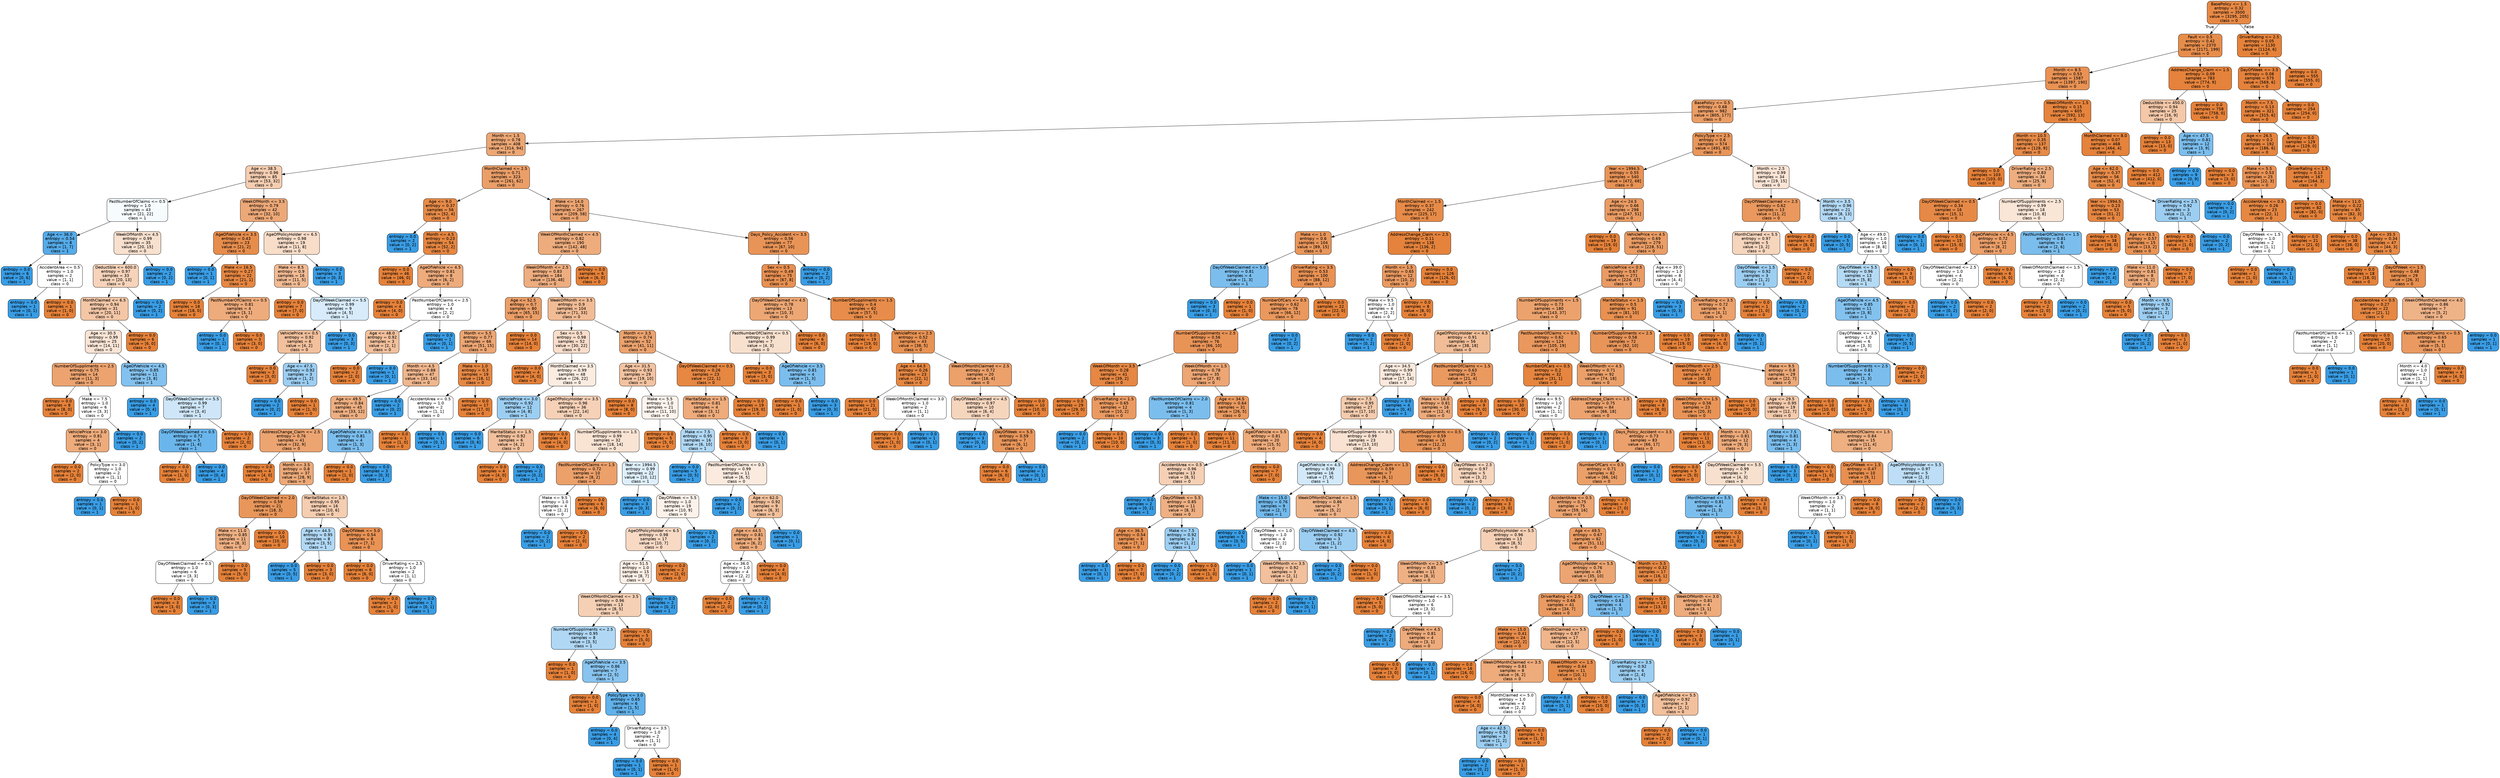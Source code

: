digraph Tree {
node [shape=box, style="filled, rounded", color="black", fontname=helvetica] ;
edge [fontname=helvetica] ;
0 [label="BasePolicy <= 1.5\nentropy = 0.32\nsamples = 3500\nvalue = [3295, 205]\nclass = 0", fillcolor="#e78945"] ;
1 [label="Fault <= 0.5\nentropy = 0.42\nsamples = 2370\nvalue = [2171, 199]\nclass = 0", fillcolor="#e78d4b"] ;
0 -> 1 [labeldistance=2.5, labelangle=45, headlabel="True"] ;
2 [label="Month <= 8.5\nentropy = 0.53\nsamples = 1587\nvalue = [1397, 190]\nclass = 0", fillcolor="#e99254"] ;
1 -> 2 ;
3 [label="BasePolicy <= 0.5\nentropy = 0.68\nsamples = 982\nvalue = [805, 177]\nclass = 0", fillcolor="#eb9d65"] ;
2 -> 3 ;
4 [label="Month <= 1.5\nentropy = 0.78\nsamples = 408\nvalue = [314, 94]\nclass = 0", fillcolor="#eda774"] ;
3 -> 4 ;
5 [label="Age <= 38.5\nentropy = 0.96\nsamples = 85\nvalue = [53, 32]\nclass = 0", fillcolor="#f5cdb1"] ;
4 -> 5 ;
6 [label="PastNumberOfClaims <= 0.5\nentropy = 1.0\nsamples = 43\nvalue = [21, 22]\nclass = 1", fillcolor="#f6fbfe"] ;
5 -> 6 ;
7 [label="Age <= 36.0\nentropy = 0.54\nsamples = 8\nvalue = [1, 7]\nclass = 1", fillcolor="#55abe9"] ;
6 -> 7 ;
8 [label="entropy = 0.0\nsamples = 6\nvalue = [0, 6]\nclass = 1", fillcolor="#399de5"] ;
7 -> 8 ;
9 [label="AccidentArea <= 0.5\nentropy = 1.0\nsamples = 2\nvalue = [1, 1]\nclass = 0", fillcolor="#ffffff"] ;
7 -> 9 ;
10 [label="entropy = 0.0\nsamples = 1\nvalue = [0, 1]\nclass = 1", fillcolor="#399de5"] ;
9 -> 10 ;
11 [label="entropy = 0.0\nsamples = 1\nvalue = [1, 0]\nclass = 0", fillcolor="#e58139"] ;
9 -> 11 ;
12 [label="WeekOfMonth <= 4.5\nentropy = 0.99\nsamples = 35\nvalue = [20, 15]\nclass = 0", fillcolor="#f8e0ce"] ;
6 -> 12 ;
13 [label="Deductible <= 600.0\nentropy = 0.97\nsamples = 33\nvalue = [20, 13]\nclass = 0", fillcolor="#f6d3ba"] ;
12 -> 13 ;
14 [label="MonthClaimed <= 6.5\nentropy = 0.94\nsamples = 31\nvalue = [20, 11]\nclass = 0", fillcolor="#f3c6a6"] ;
13 -> 14 ;
15 [label="Age <= 30.5\nentropy = 0.99\nsamples = 25\nvalue = [14, 11]\nclass = 0", fillcolor="#f9e4d5"] ;
14 -> 15 ;
16 [label="NumberOfSuppliments <= 2.5\nentropy = 0.75\nsamples = 14\nvalue = [11, 3]\nclass = 0", fillcolor="#eca36f"] ;
15 -> 16 ;
17 [label="entropy = 0.0\nsamples = 8\nvalue = [8, 0]\nclass = 0", fillcolor="#e58139"] ;
16 -> 17 ;
18 [label="Make <= 7.5\nentropy = 1.0\nsamples = 6\nvalue = [3, 3]\nclass = 0", fillcolor="#ffffff"] ;
16 -> 18 ;
19 [label="VehiclePrice <= 3.0\nentropy = 0.81\nsamples = 4\nvalue = [3, 1]\nclass = 0", fillcolor="#eeab7b"] ;
18 -> 19 ;
20 [label="entropy = 0.0\nsamples = 2\nvalue = [2, 0]\nclass = 0", fillcolor="#e58139"] ;
19 -> 20 ;
21 [label="PolicyType <= 3.0\nentropy = 1.0\nsamples = 2\nvalue = [1, 1]\nclass = 0", fillcolor="#ffffff"] ;
19 -> 21 ;
22 [label="entropy = 0.0\nsamples = 1\nvalue = [0, 1]\nclass = 1", fillcolor="#399de5"] ;
21 -> 22 ;
23 [label="entropy = 0.0\nsamples = 1\nvalue = [1, 0]\nclass = 0", fillcolor="#e58139"] ;
21 -> 23 ;
24 [label="entropy = 0.0\nsamples = 2\nvalue = [0, 2]\nclass = 1", fillcolor="#399de5"] ;
18 -> 24 ;
25 [label="AgeOfVehicle <= 4.5\nentropy = 0.85\nsamples = 11\nvalue = [3, 8]\nclass = 1", fillcolor="#83c2ef"] ;
15 -> 25 ;
26 [label="entropy = 0.0\nsamples = 4\nvalue = [0, 4]\nclass = 1", fillcolor="#399de5"] ;
25 -> 26 ;
27 [label="DayOfWeekClaimed <= 5.5\nentropy = 0.99\nsamples = 7\nvalue = [3, 4]\nclass = 1", fillcolor="#cee6f8"] ;
25 -> 27 ;
28 [label="DayOfWeekClaimed <= 0.5\nentropy = 0.72\nsamples = 5\nvalue = [1, 4]\nclass = 1", fillcolor="#6ab6ec"] ;
27 -> 28 ;
29 [label="entropy = 0.0\nsamples = 1\nvalue = [1, 0]\nclass = 0", fillcolor="#e58139"] ;
28 -> 29 ;
30 [label="entropy = 0.0\nsamples = 4\nvalue = [0, 4]\nclass = 1", fillcolor="#399de5"] ;
28 -> 30 ;
31 [label="entropy = 0.0\nsamples = 2\nvalue = [2, 0]\nclass = 0", fillcolor="#e58139"] ;
27 -> 31 ;
32 [label="entropy = 0.0\nsamples = 6\nvalue = [6, 0]\nclass = 0", fillcolor="#e58139"] ;
14 -> 32 ;
33 [label="entropy = 0.0\nsamples = 2\nvalue = [0, 2]\nclass = 1", fillcolor="#399de5"] ;
13 -> 33 ;
34 [label="entropy = 0.0\nsamples = 2\nvalue = [0, 2]\nclass = 1", fillcolor="#399de5"] ;
12 -> 34 ;
35 [label="WeekOfMonth <= 3.5\nentropy = 0.79\nsamples = 42\nvalue = [32, 10]\nclass = 0", fillcolor="#eda877"] ;
5 -> 35 ;
36 [label="AgeOfVehicle <= 3.5\nentropy = 0.43\nsamples = 23\nvalue = [21, 2]\nclass = 0", fillcolor="#e78d4c"] ;
35 -> 36 ;
37 [label="entropy = 0.0\nsamples = 1\nvalue = [0, 1]\nclass = 1", fillcolor="#399de5"] ;
36 -> 37 ;
38 [label="Make <= 16.5\nentropy = 0.27\nsamples = 22\nvalue = [21, 1]\nclass = 0", fillcolor="#e68742"] ;
36 -> 38 ;
39 [label="entropy = 0.0\nsamples = 18\nvalue = [18, 0]\nclass = 0", fillcolor="#e58139"] ;
38 -> 39 ;
40 [label="PastNumberOfClaims <= 0.5\nentropy = 0.81\nsamples = 4\nvalue = [3, 1]\nclass = 0", fillcolor="#eeab7b"] ;
38 -> 40 ;
41 [label="entropy = 0.0\nsamples = 1\nvalue = [0, 1]\nclass = 1", fillcolor="#399de5"] ;
40 -> 41 ;
42 [label="entropy = 0.0\nsamples = 3\nvalue = [3, 0]\nclass = 0", fillcolor="#e58139"] ;
40 -> 42 ;
43 [label="AgeOfPolicyHolder <= 6.5\nentropy = 0.98\nsamples = 19\nvalue = [11, 8]\nclass = 0", fillcolor="#f8ddc9"] ;
35 -> 43 ;
44 [label="Make <= 8.5\nentropy = 0.9\nsamples = 16\nvalue = [11, 5]\nclass = 0", fillcolor="#f1ba93"] ;
43 -> 44 ;
45 [label="entropy = 0.0\nsamples = 7\nvalue = [7, 0]\nclass = 0", fillcolor="#e58139"] ;
44 -> 45 ;
46 [label="DayOfWeekClaimed <= 5.5\nentropy = 0.99\nsamples = 9\nvalue = [4, 5]\nclass = 1", fillcolor="#d7ebfa"] ;
44 -> 46 ;
47 [label="VehiclePrice <= 0.5\nentropy = 0.92\nsamples = 6\nvalue = [4, 2]\nclass = 0", fillcolor="#f2c09c"] ;
46 -> 47 ;
48 [label="entropy = 0.0\nsamples = 3\nvalue = [3, 0]\nclass = 0", fillcolor="#e58139"] ;
47 -> 48 ;
49 [label="Age <= 47.5\nentropy = 0.92\nsamples = 3\nvalue = [1, 2]\nclass = 1", fillcolor="#9ccef2"] ;
47 -> 49 ;
50 [label="entropy = 0.0\nsamples = 2\nvalue = [0, 2]\nclass = 1", fillcolor="#399de5"] ;
49 -> 50 ;
51 [label="entropy = 0.0\nsamples = 1\nvalue = [1, 0]\nclass = 0", fillcolor="#e58139"] ;
49 -> 51 ;
52 [label="entropy = 0.0\nsamples = 3\nvalue = [0, 3]\nclass = 1", fillcolor="#399de5"] ;
46 -> 52 ;
53 [label="entropy = 0.0\nsamples = 3\nvalue = [0, 3]\nclass = 1", fillcolor="#399de5"] ;
43 -> 53 ;
54 [label="MonthClaimed <= 2.5\nentropy = 0.71\nsamples = 323\nvalue = [261, 62]\nclass = 0", fillcolor="#eb9f68"] ;
4 -> 54 ;
55 [label="Age <= 9.0\nentropy = 0.37\nsamples = 56\nvalue = [52, 4]\nclass = 0", fillcolor="#e78b48"] ;
54 -> 55 ;
56 [label="entropy = 0.0\nsamples = 2\nvalue = [0, 2]\nclass = 1", fillcolor="#399de5"] ;
55 -> 56 ;
57 [label="Month <= 4.5\nentropy = 0.23\nsamples = 54\nvalue = [52, 2]\nclass = 0", fillcolor="#e68641"] ;
55 -> 57 ;
58 [label="entropy = 0.0\nsamples = 46\nvalue = [46, 0]\nclass = 0", fillcolor="#e58139"] ;
57 -> 58 ;
59 [label="AgeOfVehicle <= 4.5\nentropy = 0.81\nsamples = 8\nvalue = [6, 2]\nclass = 0", fillcolor="#eeab7b"] ;
57 -> 59 ;
60 [label="entropy = 0.0\nsamples = 4\nvalue = [4, 0]\nclass = 0", fillcolor="#e58139"] ;
59 -> 60 ;
61 [label="PastNumberOfClaims <= 2.5\nentropy = 1.0\nsamples = 4\nvalue = [2, 2]\nclass = 0", fillcolor="#ffffff"] ;
59 -> 61 ;
62 [label="Age <= 48.0\nentropy = 0.92\nsamples = 3\nvalue = [2, 1]\nclass = 0", fillcolor="#f2c09c"] ;
61 -> 62 ;
63 [label="entropy = 0.0\nsamples = 2\nvalue = [2, 0]\nclass = 0", fillcolor="#e58139"] ;
62 -> 63 ;
64 [label="entropy = 0.0\nsamples = 1\nvalue = [0, 1]\nclass = 1", fillcolor="#399de5"] ;
62 -> 64 ;
65 [label="entropy = 0.0\nsamples = 1\nvalue = [0, 1]\nclass = 1", fillcolor="#399de5"] ;
61 -> 65 ;
66 [label="Make <= 14.0\nentropy = 0.76\nsamples = 267\nvalue = [209, 58]\nclass = 0", fillcolor="#eca470"] ;
54 -> 66 ;
67 [label="WeekOfMonthClaimed <= 4.5\nentropy = 0.82\nsamples = 190\nvalue = [142, 48]\nclass = 0", fillcolor="#eeac7c"] ;
66 -> 67 ;
68 [label="WeekOfMonth <= 2.5\nentropy = 0.83\nsamples = 184\nvalue = [136, 48]\nclass = 0", fillcolor="#eead7f"] ;
67 -> 68 ;
69 [label="Age <= 52.5\nentropy = 0.7\nsamples = 80\nvalue = [65, 15]\nclass = 0", fillcolor="#eb9e67"] ;
68 -> 69 ;
70 [label="Month <= 5.5\nentropy = 0.77\nsamples = 66\nvalue = [51, 15]\nclass = 0", fillcolor="#eda673"] ;
69 -> 70 ;
71 [label="Month <= 4.5\nentropy = 0.88\nsamples = 47\nvalue = [33, 14]\nclass = 0", fillcolor="#f0b68d"] ;
70 -> 71 ;
72 [label="Age <= 49.5\nentropy = 0.84\nsamples = 45\nvalue = [33, 12]\nclass = 0", fillcolor="#eeaf81"] ;
71 -> 72 ;
73 [label="AddressChange_Claim <= 2.5\nentropy = 0.76\nsamples = 41\nvalue = [32, 9]\nclass = 0", fillcolor="#eca471"] ;
72 -> 73 ;
74 [label="entropy = 0.0\nsamples = 4\nvalue = [4, 0]\nclass = 0", fillcolor="#e58139"] ;
73 -> 74 ;
75 [label="Month <= 3.5\nentropy = 0.8\nsamples = 37\nvalue = [28, 9]\nclass = 0", fillcolor="#edaa79"] ;
73 -> 75 ;
76 [label="DayOfWeekClaimed <= 2.0\nentropy = 0.59\nsamples = 21\nvalue = [18, 3]\nclass = 0", fillcolor="#e9965a"] ;
75 -> 76 ;
77 [label="Make <= 11.0\nentropy = 0.85\nsamples = 11\nvalue = [8, 3]\nclass = 0", fillcolor="#efb083"] ;
76 -> 77 ;
78 [label="DayOfWeekClaimed <= 0.5\nentropy = 1.0\nsamples = 6\nvalue = [3, 3]\nclass = 0", fillcolor="#ffffff"] ;
77 -> 78 ;
79 [label="entropy = 0.0\nsamples = 3\nvalue = [3, 0]\nclass = 0", fillcolor="#e58139"] ;
78 -> 79 ;
80 [label="entropy = 0.0\nsamples = 3\nvalue = [0, 3]\nclass = 1", fillcolor="#399de5"] ;
78 -> 80 ;
81 [label="entropy = 0.0\nsamples = 5\nvalue = [5, 0]\nclass = 0", fillcolor="#e58139"] ;
77 -> 81 ;
82 [label="entropy = 0.0\nsamples = 10\nvalue = [10, 0]\nclass = 0", fillcolor="#e58139"] ;
76 -> 82 ;
83 [label="MaritalStatus <= 1.5\nentropy = 0.95\nsamples = 16\nvalue = [10, 6]\nclass = 0", fillcolor="#f5cdb0"] ;
75 -> 83 ;
84 [label="Age <= 44.5\nentropy = 0.95\nsamples = 8\nvalue = [3, 5]\nclass = 1", fillcolor="#b0d8f5"] ;
83 -> 84 ;
85 [label="entropy = 0.0\nsamples = 5\nvalue = [0, 5]\nclass = 1", fillcolor="#399de5"] ;
84 -> 85 ;
86 [label="entropy = 0.0\nsamples = 3\nvalue = [3, 0]\nclass = 0", fillcolor="#e58139"] ;
84 -> 86 ;
87 [label="DayOfWeek <= 5.0\nentropy = 0.54\nsamples = 8\nvalue = [7, 1]\nclass = 0", fillcolor="#e99355"] ;
83 -> 87 ;
88 [label="entropy = 0.0\nsamples = 6\nvalue = [6, 0]\nclass = 0", fillcolor="#e58139"] ;
87 -> 88 ;
89 [label="DriverRating <= 2.5\nentropy = 1.0\nsamples = 2\nvalue = [1, 1]\nclass = 0", fillcolor="#ffffff"] ;
87 -> 89 ;
90 [label="entropy = 0.0\nsamples = 1\nvalue = [1, 0]\nclass = 0", fillcolor="#e58139"] ;
89 -> 90 ;
91 [label="entropy = 0.0\nsamples = 1\nvalue = [0, 1]\nclass = 1", fillcolor="#399de5"] ;
89 -> 91 ;
92 [label="AgeOfVehicle <= 4.5\nentropy = 0.81\nsamples = 4\nvalue = [1, 3]\nclass = 1", fillcolor="#7bbeee"] ;
72 -> 92 ;
93 [label="entropy = 0.0\nsamples = 1\nvalue = [1, 0]\nclass = 0", fillcolor="#e58139"] ;
92 -> 93 ;
94 [label="entropy = 0.0\nsamples = 3\nvalue = [0, 3]\nclass = 1", fillcolor="#399de5"] ;
92 -> 94 ;
95 [label="entropy = 0.0\nsamples = 2\nvalue = [0, 2]\nclass = 1", fillcolor="#399de5"] ;
71 -> 95 ;
96 [label="Make <= 1.0\nentropy = 0.3\nsamples = 19\nvalue = [18, 1]\nclass = 0", fillcolor="#e68844"] ;
70 -> 96 ;
97 [label="AccidentArea <= 0.5\nentropy = 1.0\nsamples = 2\nvalue = [1, 1]\nclass = 0", fillcolor="#ffffff"] ;
96 -> 97 ;
98 [label="entropy = 0.0\nsamples = 1\nvalue = [1, 0]\nclass = 0", fillcolor="#e58139"] ;
97 -> 98 ;
99 [label="entropy = 0.0\nsamples = 1\nvalue = [0, 1]\nclass = 1", fillcolor="#399de5"] ;
97 -> 99 ;
100 [label="entropy = 0.0\nsamples = 17\nvalue = [17, 0]\nclass = 0", fillcolor="#e58139"] ;
96 -> 100 ;
101 [label="entropy = 0.0\nsamples = 14\nvalue = [14, 0]\nclass = 0", fillcolor="#e58139"] ;
69 -> 101 ;
102 [label="WeekOfMonth <= 3.5\nentropy = 0.9\nsamples = 104\nvalue = [71, 33]\nclass = 0", fillcolor="#f1bc95"] ;
68 -> 102 ;
103 [label="Sex <= 0.5\nentropy = 0.98\nsamples = 52\nvalue = [30, 22]\nclass = 0", fillcolor="#f8ddca"] ;
102 -> 103 ;
104 [label="entropy = 0.0\nsamples = 4\nvalue = [4, 0]\nclass = 0", fillcolor="#e58139"] ;
103 -> 104 ;
105 [label="MonthClaimed <= 3.5\nentropy = 0.99\nsamples = 48\nvalue = [26, 22]\nclass = 0", fillcolor="#fbece1"] ;
103 -> 105 ;
106 [label="VehiclePrice <= 3.0\nentropy = 0.92\nsamples = 12\nvalue = [4, 8]\nclass = 1", fillcolor="#9ccef2"] ;
105 -> 106 ;
107 [label="entropy = 0.0\nsamples = 6\nvalue = [0, 6]\nclass = 1", fillcolor="#399de5"] ;
106 -> 107 ;
108 [label="MaritalStatus <= 1.5\nentropy = 0.92\nsamples = 6\nvalue = [4, 2]\nclass = 0", fillcolor="#f2c09c"] ;
106 -> 108 ;
109 [label="entropy = 0.0\nsamples = 4\nvalue = [4, 0]\nclass = 0", fillcolor="#e58139"] ;
108 -> 109 ;
110 [label="entropy = 0.0\nsamples = 2\nvalue = [0, 2]\nclass = 1", fillcolor="#399de5"] ;
108 -> 110 ;
111 [label="AgeOfPolicyHolder <= 3.5\nentropy = 0.96\nsamples = 36\nvalue = [22, 14]\nclass = 0", fillcolor="#f6d1b7"] ;
105 -> 111 ;
112 [label="entropy = 0.0\nsamples = 4\nvalue = [4, 0]\nclass = 0", fillcolor="#e58139"] ;
111 -> 112 ;
113 [label="NumberOfSuppliments <= 1.5\nentropy = 0.99\nsamples = 32\nvalue = [18, 14]\nclass = 0", fillcolor="#f9e3d3"] ;
111 -> 113 ;
114 [label="PastNumberOfClaims <= 1.5\nentropy = 0.72\nsamples = 10\nvalue = [8, 2]\nclass = 0", fillcolor="#eca06a"] ;
113 -> 114 ;
115 [label="Make <= 9.5\nentropy = 1.0\nsamples = 4\nvalue = [2, 2]\nclass = 0", fillcolor="#ffffff"] ;
114 -> 115 ;
116 [label="entropy = 0.0\nsamples = 2\nvalue = [0, 2]\nclass = 1", fillcolor="#399de5"] ;
115 -> 116 ;
117 [label="entropy = 0.0\nsamples = 2\nvalue = [2, 0]\nclass = 0", fillcolor="#e58139"] ;
115 -> 117 ;
118 [label="entropy = 0.0\nsamples = 6\nvalue = [6, 0]\nclass = 0", fillcolor="#e58139"] ;
114 -> 118 ;
119 [label="Year <= 1994.5\nentropy = 0.99\nsamples = 22\nvalue = [10, 12]\nclass = 1", fillcolor="#deeffb"] ;
113 -> 119 ;
120 [label="entropy = 0.0\nsamples = 3\nvalue = [0, 3]\nclass = 1", fillcolor="#399de5"] ;
119 -> 120 ;
121 [label="DayOfWeek <= 5.5\nentropy = 1.0\nsamples = 19\nvalue = [10, 9]\nclass = 0", fillcolor="#fcf2eb"] ;
119 -> 121 ;
122 [label="AgeOfPolicyHolder <= 6.5\nentropy = 0.98\nsamples = 17\nvalue = [10, 7]\nclass = 0", fillcolor="#f7d9c4"] ;
121 -> 122 ;
123 [label="Age <= 51.5\nentropy = 1.0\nsamples = 15\nvalue = [8, 7]\nclass = 0", fillcolor="#fcefe6"] ;
122 -> 123 ;
124 [label="WeekOfMonthClaimed <= 3.5\nentropy = 0.96\nsamples = 13\nvalue = [8, 5]\nclass = 0", fillcolor="#f5d0b5"] ;
123 -> 124 ;
125 [label="NumberOfSuppliments <= 2.5\nentropy = 0.95\nsamples = 8\nvalue = [3, 5]\nclass = 1", fillcolor="#b0d8f5"] ;
124 -> 125 ;
126 [label="entropy = 0.0\nsamples = 1\nvalue = [1, 0]\nclass = 0", fillcolor="#e58139"] ;
125 -> 126 ;
127 [label="AgeOfVehicle <= 3.5\nentropy = 0.86\nsamples = 7\nvalue = [2, 5]\nclass = 1", fillcolor="#88c4ef"] ;
125 -> 127 ;
128 [label="entropy = 0.0\nsamples = 1\nvalue = [1, 0]\nclass = 0", fillcolor="#e58139"] ;
127 -> 128 ;
129 [label="PolicyType <= 3.0\nentropy = 0.65\nsamples = 6\nvalue = [1, 5]\nclass = 1", fillcolor="#61b1ea"] ;
127 -> 129 ;
130 [label="entropy = 0.0\nsamples = 4\nvalue = [0, 4]\nclass = 1", fillcolor="#399de5"] ;
129 -> 130 ;
131 [label="DriverRating <= 3.5\nentropy = 1.0\nsamples = 2\nvalue = [1, 1]\nclass = 0", fillcolor="#ffffff"] ;
129 -> 131 ;
132 [label="entropy = 0.0\nsamples = 1\nvalue = [0, 1]\nclass = 1", fillcolor="#399de5"] ;
131 -> 132 ;
133 [label="entropy = 0.0\nsamples = 1\nvalue = [1, 0]\nclass = 0", fillcolor="#e58139"] ;
131 -> 133 ;
134 [label="entropy = 0.0\nsamples = 5\nvalue = [5, 0]\nclass = 0", fillcolor="#e58139"] ;
124 -> 134 ;
135 [label="entropy = 0.0\nsamples = 2\nvalue = [0, 2]\nclass = 1", fillcolor="#399de5"] ;
123 -> 135 ;
136 [label="entropy = 0.0\nsamples = 2\nvalue = [2, 0]\nclass = 0", fillcolor="#e58139"] ;
122 -> 136 ;
137 [label="entropy = 0.0\nsamples = 2\nvalue = [0, 2]\nclass = 1", fillcolor="#399de5"] ;
121 -> 137 ;
138 [label="Month <= 3.5\nentropy = 0.74\nsamples = 52\nvalue = [41, 11]\nclass = 0", fillcolor="#eca36e"] ;
102 -> 138 ;
139 [label="Age <= 31.5\nentropy = 0.93\nsamples = 29\nvalue = [19, 10]\nclass = 0", fillcolor="#f3c3a1"] ;
138 -> 139 ;
140 [label="entropy = 0.0\nsamples = 8\nvalue = [8, 0]\nclass = 0", fillcolor="#e58139"] ;
139 -> 140 ;
141 [label="Make <= 5.5\nentropy = 1.0\nsamples = 21\nvalue = [11, 10]\nclass = 0", fillcolor="#fdf4ed"] ;
139 -> 141 ;
142 [label="entropy = 0.0\nsamples = 5\nvalue = [5, 0]\nclass = 0", fillcolor="#e58139"] ;
141 -> 142 ;
143 [label="Make <= 7.5\nentropy = 0.95\nsamples = 16\nvalue = [6, 10]\nclass = 1", fillcolor="#b0d8f5"] ;
141 -> 143 ;
144 [label="entropy = 0.0\nsamples = 5\nvalue = [0, 5]\nclass = 1", fillcolor="#399de5"] ;
143 -> 144 ;
145 [label="PastNumberOfClaims <= 0.5\nentropy = 0.99\nsamples = 11\nvalue = [6, 5]\nclass = 0", fillcolor="#fbeade"] ;
143 -> 145 ;
146 [label="entropy = 0.0\nsamples = 2\nvalue = [0, 2]\nclass = 1", fillcolor="#399de5"] ;
145 -> 146 ;
147 [label="Age <= 62.0\nentropy = 0.92\nsamples = 9\nvalue = [6, 3]\nclass = 0", fillcolor="#f2c09c"] ;
145 -> 147 ;
148 [label="Age <= 44.5\nentropy = 0.81\nsamples = 8\nvalue = [6, 2]\nclass = 0", fillcolor="#eeab7b"] ;
147 -> 148 ;
149 [label="Age <= 36.0\nentropy = 1.0\nsamples = 4\nvalue = [2, 2]\nclass = 0", fillcolor="#ffffff"] ;
148 -> 149 ;
150 [label="entropy = 0.0\nsamples = 2\nvalue = [2, 0]\nclass = 0", fillcolor="#e58139"] ;
149 -> 150 ;
151 [label="entropy = 0.0\nsamples = 2\nvalue = [0, 2]\nclass = 1", fillcolor="#399de5"] ;
149 -> 151 ;
152 [label="entropy = 0.0\nsamples = 4\nvalue = [4, 0]\nclass = 0", fillcolor="#e58139"] ;
148 -> 152 ;
153 [label="entropy = 0.0\nsamples = 1\nvalue = [0, 1]\nclass = 1", fillcolor="#399de5"] ;
147 -> 153 ;
154 [label="DayOfWeekClaimed <= 0.5\nentropy = 0.26\nsamples = 23\nvalue = [22, 1]\nclass = 0", fillcolor="#e68742"] ;
138 -> 154 ;
155 [label="MaritalStatus <= 1.5\nentropy = 0.81\nsamples = 4\nvalue = [3, 1]\nclass = 0", fillcolor="#eeab7b"] ;
154 -> 155 ;
156 [label="entropy = 0.0\nsamples = 3\nvalue = [3, 0]\nclass = 0", fillcolor="#e58139"] ;
155 -> 156 ;
157 [label="entropy = 0.0\nsamples = 1\nvalue = [0, 1]\nclass = 1", fillcolor="#399de5"] ;
155 -> 157 ;
158 [label="entropy = 0.0\nsamples = 19\nvalue = [19, 0]\nclass = 0", fillcolor="#e58139"] ;
154 -> 158 ;
159 [label="entropy = 0.0\nsamples = 6\nvalue = [6, 0]\nclass = 0", fillcolor="#e58139"] ;
67 -> 159 ;
160 [label="Days_Policy_Accident <= 3.5\nentropy = 0.56\nsamples = 77\nvalue = [67, 10]\nclass = 0", fillcolor="#e99457"] ;
66 -> 160 ;
161 [label="Sex <= 0.5\nentropy = 0.49\nsamples = 75\nvalue = [67, 8]\nclass = 0", fillcolor="#e89051"] ;
160 -> 161 ;
162 [label="DayOfWeekClaimed <= 4.5\nentropy = 0.78\nsamples = 13\nvalue = [10, 3]\nclass = 0", fillcolor="#eda774"] ;
161 -> 162 ;
163 [label="PastNumberOfClaims <= 0.5\nentropy = 0.99\nsamples = 7\nvalue = [4, 3]\nclass = 0", fillcolor="#f8e0ce"] ;
162 -> 163 ;
164 [label="entropy = 0.0\nsamples = 3\nvalue = [3, 0]\nclass = 0", fillcolor="#e58139"] ;
163 -> 164 ;
165 [label="AgeOfVehicle <= 3.5\nentropy = 0.81\nsamples = 4\nvalue = [1, 3]\nclass = 1", fillcolor="#7bbeee"] ;
163 -> 165 ;
166 [label="entropy = 0.0\nsamples = 1\nvalue = [1, 0]\nclass = 0", fillcolor="#e58139"] ;
165 -> 166 ;
167 [label="entropy = 0.0\nsamples = 3\nvalue = [0, 3]\nclass = 1", fillcolor="#399de5"] ;
165 -> 167 ;
168 [label="entropy = 0.0\nsamples = 6\nvalue = [6, 0]\nclass = 0", fillcolor="#e58139"] ;
162 -> 168 ;
169 [label="NumberOfSuppliments <= 1.5\nentropy = 0.4\nsamples = 62\nvalue = [57, 5]\nclass = 0", fillcolor="#e78c4a"] ;
161 -> 169 ;
170 [label="entropy = 0.0\nsamples = 19\nvalue = [19, 0]\nclass = 0", fillcolor="#e58139"] ;
169 -> 170 ;
171 [label="VehiclePrice <= 2.5\nentropy = 0.52\nsamples = 43\nvalue = [38, 5]\nclass = 0", fillcolor="#e89253"] ;
169 -> 171 ;
172 [label="Age <= 64.5\nentropy = 0.26\nsamples = 23\nvalue = [22, 1]\nclass = 0", fillcolor="#e68742"] ;
171 -> 172 ;
173 [label="entropy = 0.0\nsamples = 21\nvalue = [21, 0]\nclass = 0", fillcolor="#e58139"] ;
172 -> 173 ;
174 [label="WeekOfMonthClaimed <= 3.0\nentropy = 1.0\nsamples = 2\nvalue = [1, 1]\nclass = 0", fillcolor="#ffffff"] ;
172 -> 174 ;
175 [label="entropy = 0.0\nsamples = 1\nvalue = [1, 0]\nclass = 0", fillcolor="#e58139"] ;
174 -> 175 ;
176 [label="entropy = 0.0\nsamples = 1\nvalue = [0, 1]\nclass = 1", fillcolor="#399de5"] ;
174 -> 176 ;
177 [label="WeekOfMonthClaimed <= 2.5\nentropy = 0.72\nsamples = 20\nvalue = [16, 4]\nclass = 0", fillcolor="#eca06a"] ;
171 -> 177 ;
178 [label="DayOfWeekClaimed <= 4.5\nentropy = 0.97\nsamples = 10\nvalue = [6, 4]\nclass = 0", fillcolor="#f6d5bd"] ;
177 -> 178 ;
179 [label="entropy = 0.0\nsamples = 3\nvalue = [0, 3]\nclass = 1", fillcolor="#399de5"] ;
178 -> 179 ;
180 [label="DayOfWeek <= 5.5\nentropy = 0.59\nsamples = 7\nvalue = [6, 1]\nclass = 0", fillcolor="#e9965a"] ;
178 -> 180 ;
181 [label="entropy = 0.0\nsamples = 6\nvalue = [6, 0]\nclass = 0", fillcolor="#e58139"] ;
180 -> 181 ;
182 [label="entropy = 0.0\nsamples = 1\nvalue = [0, 1]\nclass = 1", fillcolor="#399de5"] ;
180 -> 182 ;
183 [label="entropy = 0.0\nsamples = 10\nvalue = [10, 0]\nclass = 0", fillcolor="#e58139"] ;
177 -> 183 ;
184 [label="entropy = 0.0\nsamples = 2\nvalue = [0, 2]\nclass = 1", fillcolor="#399de5"] ;
160 -> 184 ;
185 [label="PolicyType <= 2.5\nentropy = 0.6\nsamples = 574\nvalue = [491, 83]\nclass = 0", fillcolor="#e9965a"] ;
3 -> 185 ;
186 [label="Year <= 1994.5\nentropy = 0.55\nsamples = 540\nvalue = [472, 68]\nclass = 0", fillcolor="#e99356"] ;
185 -> 186 ;
187 [label="MonthClaimed <= 1.5\nentropy = 0.37\nsamples = 242\nvalue = [225, 17]\nclass = 0", fillcolor="#e78b48"] ;
186 -> 187 ;
188 [label="Make <= 1.0\nentropy = 0.6\nsamples = 104\nvalue = [89, 15]\nclass = 0", fillcolor="#e9965a"] ;
187 -> 188 ;
189 [label="DayOfWeekClaimed <= 5.0\nentropy = 0.81\nsamples = 4\nvalue = [1, 3]\nclass = 1", fillcolor="#7bbeee"] ;
188 -> 189 ;
190 [label="entropy = 0.0\nsamples = 3\nvalue = [0, 3]\nclass = 1", fillcolor="#399de5"] ;
189 -> 190 ;
191 [label="entropy = 0.0\nsamples = 1\nvalue = [1, 0]\nclass = 0", fillcolor="#e58139"] ;
189 -> 191 ;
192 [label="DriverRating <= 3.5\nentropy = 0.53\nsamples = 100\nvalue = [88, 12]\nclass = 0", fillcolor="#e99254"] ;
188 -> 192 ;
193 [label="NumberOfCars <= 0.5\nentropy = 0.62\nsamples = 78\nvalue = [66, 12]\nclass = 0", fillcolor="#ea985d"] ;
192 -> 193 ;
194 [label="NumberOfSuppliments <= 2.5\nentropy = 0.56\nsamples = 76\nvalue = [66, 10]\nclass = 0", fillcolor="#e99457"] ;
193 -> 194 ;
195 [label="WeekOfMonth <= 3.5\nentropy = 0.28\nsamples = 41\nvalue = [39, 2]\nclass = 0", fillcolor="#e68743"] ;
194 -> 195 ;
196 [label="entropy = 0.0\nsamples = 29\nvalue = [29, 0]\nclass = 0", fillcolor="#e58139"] ;
195 -> 196 ;
197 [label="DriverRating <= 1.5\nentropy = 0.65\nsamples = 12\nvalue = [10, 2]\nclass = 0", fillcolor="#ea9a61"] ;
195 -> 197 ;
198 [label="entropy = 0.0\nsamples = 2\nvalue = [0, 2]\nclass = 1", fillcolor="#399de5"] ;
197 -> 198 ;
199 [label="entropy = 0.0\nsamples = 10\nvalue = [10, 0]\nclass = 0", fillcolor="#e58139"] ;
197 -> 199 ;
200 [label="WeekOfMonth <= 1.5\nentropy = 0.78\nsamples = 35\nvalue = [27, 8]\nclass = 0", fillcolor="#eda674"] ;
194 -> 200 ;
201 [label="PastNumberOfClaims <= 2.0\nentropy = 0.81\nsamples = 4\nvalue = [1, 3]\nclass = 1", fillcolor="#7bbeee"] ;
200 -> 201 ;
202 [label="entropy = 0.0\nsamples = 3\nvalue = [0, 3]\nclass = 1", fillcolor="#399de5"] ;
201 -> 202 ;
203 [label="entropy = 0.0\nsamples = 1\nvalue = [1, 0]\nclass = 0", fillcolor="#e58139"] ;
201 -> 203 ;
204 [label="Age <= 34.5\nentropy = 0.64\nsamples = 31\nvalue = [26, 5]\nclass = 0", fillcolor="#ea995f"] ;
200 -> 204 ;
205 [label="entropy = 0.0\nsamples = 11\nvalue = [11, 0]\nclass = 0", fillcolor="#e58139"] ;
204 -> 205 ;
206 [label="AgeOfVehicle <= 5.5\nentropy = 0.81\nsamples = 20\nvalue = [15, 5]\nclass = 0", fillcolor="#eeab7b"] ;
204 -> 206 ;
207 [label="AccidentArea <= 0.5\nentropy = 0.96\nsamples = 13\nvalue = [8, 5]\nclass = 0", fillcolor="#f5d0b5"] ;
206 -> 207 ;
208 [label="entropy = 0.0\nsamples = 2\nvalue = [0, 2]\nclass = 1", fillcolor="#399de5"] ;
207 -> 208 ;
209 [label="DayOfWeek <= 5.5\nentropy = 0.85\nsamples = 11\nvalue = [8, 3]\nclass = 0", fillcolor="#efb083"] ;
207 -> 209 ;
210 [label="Age <= 36.5\nentropy = 0.54\nsamples = 8\nvalue = [7, 1]\nclass = 0", fillcolor="#e99355"] ;
209 -> 210 ;
211 [label="entropy = 0.0\nsamples = 1\nvalue = [0, 1]\nclass = 1", fillcolor="#399de5"] ;
210 -> 211 ;
212 [label="entropy = 0.0\nsamples = 7\nvalue = [7, 0]\nclass = 0", fillcolor="#e58139"] ;
210 -> 212 ;
213 [label="Make <= 7.5\nentropy = 0.92\nsamples = 3\nvalue = [1, 2]\nclass = 1", fillcolor="#9ccef2"] ;
209 -> 213 ;
214 [label="entropy = 0.0\nsamples = 2\nvalue = [0, 2]\nclass = 1", fillcolor="#399de5"] ;
213 -> 214 ;
215 [label="entropy = 0.0\nsamples = 1\nvalue = [1, 0]\nclass = 0", fillcolor="#e58139"] ;
213 -> 215 ;
216 [label="entropy = 0.0\nsamples = 7\nvalue = [7, 0]\nclass = 0", fillcolor="#e58139"] ;
206 -> 216 ;
217 [label="entropy = 0.0\nsamples = 2\nvalue = [0, 2]\nclass = 1", fillcolor="#399de5"] ;
193 -> 217 ;
218 [label="entropy = 0.0\nsamples = 22\nvalue = [22, 0]\nclass = 0", fillcolor="#e58139"] ;
192 -> 218 ;
219 [label="AddressChange_Claim <= 2.5\nentropy = 0.11\nsamples = 138\nvalue = [136, 2]\nclass = 0", fillcolor="#e5833c"] ;
187 -> 219 ;
220 [label="Month <= 1.5\nentropy = 0.65\nsamples = 12\nvalue = [10, 2]\nclass = 0", fillcolor="#ea9a61"] ;
219 -> 220 ;
221 [label="Make <= 9.5\nentropy = 1.0\nsamples = 4\nvalue = [2, 2]\nclass = 0", fillcolor="#ffffff"] ;
220 -> 221 ;
222 [label="entropy = 0.0\nsamples = 2\nvalue = [0, 2]\nclass = 1", fillcolor="#399de5"] ;
221 -> 222 ;
223 [label="entropy = 0.0\nsamples = 2\nvalue = [2, 0]\nclass = 0", fillcolor="#e58139"] ;
221 -> 223 ;
224 [label="entropy = 0.0\nsamples = 8\nvalue = [8, 0]\nclass = 0", fillcolor="#e58139"] ;
220 -> 224 ;
225 [label="entropy = 0.0\nsamples = 126\nvalue = [126, 0]\nclass = 0", fillcolor="#e58139"] ;
219 -> 225 ;
226 [label="Age <= 24.5\nentropy = 0.66\nsamples = 298\nvalue = [247, 51]\nclass = 0", fillcolor="#ea9b62"] ;
186 -> 226 ;
227 [label="entropy = 0.0\nsamples = 19\nvalue = [19, 0]\nclass = 0", fillcolor="#e58139"] ;
226 -> 227 ;
228 [label="VehiclePrice <= 4.5\nentropy = 0.69\nsamples = 279\nvalue = [228, 51]\nclass = 0", fillcolor="#eb9d65"] ;
226 -> 228 ;
229 [label="VehiclePrice <= 0.5\nentropy = 0.67\nsamples = 271\nvalue = [224, 47]\nclass = 0", fillcolor="#ea9b63"] ;
228 -> 229 ;
230 [label="NumberOfSuppliments <= 1.5\nentropy = 0.73\nsamples = 180\nvalue = [143, 37]\nclass = 0", fillcolor="#eca26c"] ;
229 -> 230 ;
231 [label="AgeOfPolicyHolder <= 4.5\nentropy = 0.91\nsamples = 56\nvalue = [38, 18]\nclass = 0", fillcolor="#f1bd97"] ;
230 -> 231 ;
232 [label="Age <= 34.5\nentropy = 0.99\nsamples = 31\nvalue = [17, 14]\nclass = 0", fillcolor="#fae9dc"] ;
231 -> 232 ;
233 [label="Make <= 7.5\nentropy = 0.95\nsamples = 27\nvalue = [17, 10]\nclass = 0", fillcolor="#f4cbad"] ;
232 -> 233 ;
234 [label="entropy = 0.0\nsamples = 4\nvalue = [4, 0]\nclass = 0", fillcolor="#e58139"] ;
233 -> 234 ;
235 [label="NumberOfSuppliments <= 0.5\nentropy = 0.99\nsamples = 23\nvalue = [13, 10]\nclass = 0", fillcolor="#f9e2d1"] ;
233 -> 235 ;
236 [label="AgeOfVehicle <= 4.5\nentropy = 0.99\nsamples = 16\nvalue = [7, 9]\nclass = 1", fillcolor="#d3e9f9"] ;
235 -> 236 ;
237 [label="Make <= 15.0\nentropy = 0.76\nsamples = 9\nvalue = [2, 7]\nclass = 1", fillcolor="#72b9ec"] ;
236 -> 237 ;
238 [label="entropy = 0.0\nsamples = 5\nvalue = [0, 5]\nclass = 1", fillcolor="#399de5"] ;
237 -> 238 ;
239 [label="DayOfWeek <= 1.0\nentropy = 1.0\nsamples = 4\nvalue = [2, 2]\nclass = 0", fillcolor="#ffffff"] ;
237 -> 239 ;
240 [label="entropy = 0.0\nsamples = 1\nvalue = [0, 1]\nclass = 1", fillcolor="#399de5"] ;
239 -> 240 ;
241 [label="WeekOfMonth <= 3.5\nentropy = 0.92\nsamples = 3\nvalue = [2, 1]\nclass = 0", fillcolor="#f2c09c"] ;
239 -> 241 ;
242 [label="entropy = 0.0\nsamples = 2\nvalue = [2, 0]\nclass = 0", fillcolor="#e58139"] ;
241 -> 242 ;
243 [label="entropy = 0.0\nsamples = 1\nvalue = [0, 1]\nclass = 1", fillcolor="#399de5"] ;
241 -> 243 ;
244 [label="WeekOfMonthClaimed <= 1.5\nentropy = 0.86\nsamples = 7\nvalue = [5, 2]\nclass = 0", fillcolor="#efb388"] ;
236 -> 244 ;
245 [label="DayOfWeekClaimed <= 4.5\nentropy = 0.92\nsamples = 3\nvalue = [1, 2]\nclass = 1", fillcolor="#9ccef2"] ;
244 -> 245 ;
246 [label="entropy = 0.0\nsamples = 2\nvalue = [0, 2]\nclass = 1", fillcolor="#399de5"] ;
245 -> 246 ;
247 [label="entropy = 0.0\nsamples = 1\nvalue = [1, 0]\nclass = 0", fillcolor="#e58139"] ;
245 -> 247 ;
248 [label="entropy = 0.0\nsamples = 4\nvalue = [4, 0]\nclass = 0", fillcolor="#e58139"] ;
244 -> 248 ;
249 [label="AddressChange_Claim <= 1.5\nentropy = 0.59\nsamples = 7\nvalue = [6, 1]\nclass = 0", fillcolor="#e9965a"] ;
235 -> 249 ;
250 [label="entropy = 0.0\nsamples = 1\nvalue = [0, 1]\nclass = 1", fillcolor="#399de5"] ;
249 -> 250 ;
251 [label="entropy = 0.0\nsamples = 6\nvalue = [6, 0]\nclass = 0", fillcolor="#e58139"] ;
249 -> 251 ;
252 [label="entropy = 0.0\nsamples = 4\nvalue = [0, 4]\nclass = 1", fillcolor="#399de5"] ;
232 -> 252 ;
253 [label="PastNumberOfClaims <= 1.5\nentropy = 0.63\nsamples = 25\nvalue = [21, 4]\nclass = 0", fillcolor="#ea995f"] ;
231 -> 253 ;
254 [label="Make <= 16.0\nentropy = 0.81\nsamples = 16\nvalue = [12, 4]\nclass = 0", fillcolor="#eeab7b"] ;
253 -> 254 ;
255 [label="NumberOfSuppliments <= 0.5\nentropy = 0.59\nsamples = 14\nvalue = [12, 2]\nclass = 0", fillcolor="#e9965a"] ;
254 -> 255 ;
256 [label="entropy = 0.0\nsamples = 9\nvalue = [9, 0]\nclass = 0", fillcolor="#e58139"] ;
255 -> 256 ;
257 [label="DayOfWeek <= 2.5\nentropy = 0.97\nsamples = 5\nvalue = [3, 2]\nclass = 0", fillcolor="#f6d5bd"] ;
255 -> 257 ;
258 [label="entropy = 0.0\nsamples = 2\nvalue = [0, 2]\nclass = 1", fillcolor="#399de5"] ;
257 -> 258 ;
259 [label="entropy = 0.0\nsamples = 3\nvalue = [3, 0]\nclass = 0", fillcolor="#e58139"] ;
257 -> 259 ;
260 [label="entropy = 0.0\nsamples = 2\nvalue = [0, 2]\nclass = 1", fillcolor="#399de5"] ;
254 -> 260 ;
261 [label="entropy = 0.0\nsamples = 9\nvalue = [9, 0]\nclass = 0", fillcolor="#e58139"] ;
253 -> 261 ;
262 [label="PastNumberOfClaims <= 0.5\nentropy = 0.62\nsamples = 124\nvalue = [105, 19]\nclass = 0", fillcolor="#ea985d"] ;
230 -> 262 ;
263 [label="NumberOfCars <= 0.5\nentropy = 0.2\nsamples = 32\nvalue = [31, 1]\nclass = 0", fillcolor="#e6853f"] ;
262 -> 263 ;
264 [label="entropy = 0.0\nsamples = 30\nvalue = [30, 0]\nclass = 0", fillcolor="#e58139"] ;
263 -> 264 ;
265 [label="Make <= 9.5\nentropy = 1.0\nsamples = 2\nvalue = [1, 1]\nclass = 0", fillcolor="#ffffff"] ;
263 -> 265 ;
266 [label="entropy = 0.0\nsamples = 1\nvalue = [0, 1]\nclass = 1", fillcolor="#399de5"] ;
265 -> 266 ;
267 [label="entropy = 0.0\nsamples = 1\nvalue = [1, 0]\nclass = 0", fillcolor="#e58139"] ;
265 -> 267 ;
268 [label="WeekOfMonth <= 4.5\nentropy = 0.71\nsamples = 92\nvalue = [74, 18]\nclass = 0", fillcolor="#eba069"] ;
262 -> 268 ;
269 [label="AddressChange_Claim <= 1.5\nentropy = 0.75\nsamples = 84\nvalue = [66, 18]\nclass = 0", fillcolor="#eca36f"] ;
268 -> 269 ;
270 [label="entropy = 0.0\nsamples = 1\nvalue = [0, 1]\nclass = 1", fillcolor="#399de5"] ;
269 -> 270 ;
271 [label="Days_Policy_Accident <= 3.5\nentropy = 0.73\nsamples = 83\nvalue = [66, 17]\nclass = 0", fillcolor="#eca16c"] ;
269 -> 271 ;
272 [label="NumberOfCars <= 0.5\nentropy = 0.71\nsamples = 82\nvalue = [66, 16]\nclass = 0", fillcolor="#eba069"] ;
271 -> 272 ;
273 [label="AccidentArea <= 0.5\nentropy = 0.75\nsamples = 75\nvalue = [59, 16]\nclass = 0", fillcolor="#eca36f"] ;
272 -> 273 ;
274 [label="AgeOfPolicyHolder <= 5.5\nentropy = 0.96\nsamples = 13\nvalue = [8, 5]\nclass = 0", fillcolor="#f5d0b5"] ;
273 -> 274 ;
275 [label="WeekOfMonth <= 2.5\nentropy = 0.85\nsamples = 11\nvalue = [8, 3]\nclass = 0", fillcolor="#efb083"] ;
274 -> 275 ;
276 [label="entropy = 0.0\nsamples = 5\nvalue = [5, 0]\nclass = 0", fillcolor="#e58139"] ;
275 -> 276 ;
277 [label="WeekOfMonthClaimed <= 3.5\nentropy = 1.0\nsamples = 6\nvalue = [3, 3]\nclass = 0", fillcolor="#ffffff"] ;
275 -> 277 ;
278 [label="entropy = 0.0\nsamples = 2\nvalue = [0, 2]\nclass = 1", fillcolor="#399de5"] ;
277 -> 278 ;
279 [label="DayOfWeek <= 4.5\nentropy = 0.81\nsamples = 4\nvalue = [3, 1]\nclass = 0", fillcolor="#eeab7b"] ;
277 -> 279 ;
280 [label="entropy = 0.0\nsamples = 3\nvalue = [3, 0]\nclass = 0", fillcolor="#e58139"] ;
279 -> 280 ;
281 [label="entropy = 0.0\nsamples = 1\nvalue = [0, 1]\nclass = 1", fillcolor="#399de5"] ;
279 -> 281 ;
282 [label="entropy = 0.0\nsamples = 2\nvalue = [0, 2]\nclass = 1", fillcolor="#399de5"] ;
274 -> 282 ;
283 [label="Age <= 49.5\nentropy = 0.67\nsamples = 62\nvalue = [51, 11]\nclass = 0", fillcolor="#eb9c64"] ;
273 -> 283 ;
284 [label="AgeOfPolicyHolder <= 5.5\nentropy = 0.76\nsamples = 45\nvalue = [35, 10]\nclass = 0", fillcolor="#eca572"] ;
283 -> 284 ;
285 [label="DriverRating <= 2.5\nentropy = 0.66\nsamples = 41\nvalue = [34, 7]\nclass = 0", fillcolor="#ea9b62"] ;
284 -> 285 ;
286 [label="Make <= 15.0\nentropy = 0.41\nsamples = 24\nvalue = [22, 2]\nclass = 0", fillcolor="#e78c4b"] ;
285 -> 286 ;
287 [label="entropy = 0.0\nsamples = 16\nvalue = [16, 0]\nclass = 0", fillcolor="#e58139"] ;
286 -> 287 ;
288 [label="WeekOfMonthClaimed <= 3.5\nentropy = 0.81\nsamples = 8\nvalue = [6, 2]\nclass = 0", fillcolor="#eeab7b"] ;
286 -> 288 ;
289 [label="entropy = 0.0\nsamples = 4\nvalue = [4, 0]\nclass = 0", fillcolor="#e58139"] ;
288 -> 289 ;
290 [label="MonthClaimed <= 5.0\nentropy = 1.0\nsamples = 4\nvalue = [2, 2]\nclass = 0", fillcolor="#ffffff"] ;
288 -> 290 ;
291 [label="Age <= 42.5\nentropy = 0.92\nsamples = 3\nvalue = [1, 2]\nclass = 1", fillcolor="#9ccef2"] ;
290 -> 291 ;
292 [label="entropy = 0.0\nsamples = 2\nvalue = [0, 2]\nclass = 1", fillcolor="#399de5"] ;
291 -> 292 ;
293 [label="entropy = 0.0\nsamples = 1\nvalue = [1, 0]\nclass = 0", fillcolor="#e58139"] ;
291 -> 293 ;
294 [label="entropy = 0.0\nsamples = 1\nvalue = [1, 0]\nclass = 0", fillcolor="#e58139"] ;
290 -> 294 ;
295 [label="MonthClaimed <= 5.5\nentropy = 0.87\nsamples = 17\nvalue = [12, 5]\nclass = 0", fillcolor="#f0b58b"] ;
285 -> 295 ;
296 [label="WeekOfMonth <= 1.5\nentropy = 0.44\nsamples = 11\nvalue = [10, 1]\nclass = 0", fillcolor="#e88e4d"] ;
295 -> 296 ;
297 [label="entropy = 0.0\nsamples = 1\nvalue = [0, 1]\nclass = 1", fillcolor="#399de5"] ;
296 -> 297 ;
298 [label="entropy = 0.0\nsamples = 10\nvalue = [10, 0]\nclass = 0", fillcolor="#e58139"] ;
296 -> 298 ;
299 [label="DriverRating <= 3.5\nentropy = 0.92\nsamples = 6\nvalue = [2, 4]\nclass = 1", fillcolor="#9ccef2"] ;
295 -> 299 ;
300 [label="entropy = 0.0\nsamples = 3\nvalue = [0, 3]\nclass = 1", fillcolor="#399de5"] ;
299 -> 300 ;
301 [label="AgeOfVehicle <= 5.5\nentropy = 0.92\nsamples = 3\nvalue = [2, 1]\nclass = 0", fillcolor="#f2c09c"] ;
299 -> 301 ;
302 [label="entropy = 0.0\nsamples = 2\nvalue = [2, 0]\nclass = 0", fillcolor="#e58139"] ;
301 -> 302 ;
303 [label="entropy = 0.0\nsamples = 1\nvalue = [0, 1]\nclass = 1", fillcolor="#399de5"] ;
301 -> 303 ;
304 [label="DayOfWeek <= 1.5\nentropy = 0.81\nsamples = 4\nvalue = [1, 3]\nclass = 1", fillcolor="#7bbeee"] ;
284 -> 304 ;
305 [label="entropy = 0.0\nsamples = 1\nvalue = [1, 0]\nclass = 0", fillcolor="#e58139"] ;
304 -> 305 ;
306 [label="entropy = 0.0\nsamples = 3\nvalue = [0, 3]\nclass = 1", fillcolor="#399de5"] ;
304 -> 306 ;
307 [label="Month <= 5.5\nentropy = 0.32\nsamples = 17\nvalue = [16, 1]\nclass = 0", fillcolor="#e78945"] ;
283 -> 307 ;
308 [label="entropy = 0.0\nsamples = 13\nvalue = [13, 0]\nclass = 0", fillcolor="#e58139"] ;
307 -> 308 ;
309 [label="WeekOfMonth <= 3.0\nentropy = 0.81\nsamples = 4\nvalue = [3, 1]\nclass = 0", fillcolor="#eeab7b"] ;
307 -> 309 ;
310 [label="entropy = 0.0\nsamples = 3\nvalue = [3, 0]\nclass = 0", fillcolor="#e58139"] ;
309 -> 310 ;
311 [label="entropy = 0.0\nsamples = 1\nvalue = [0, 1]\nclass = 1", fillcolor="#399de5"] ;
309 -> 311 ;
312 [label="entropy = 0.0\nsamples = 7\nvalue = [7, 0]\nclass = 0", fillcolor="#e58139"] ;
272 -> 312 ;
313 [label="entropy = 0.0\nsamples = 1\nvalue = [0, 1]\nclass = 1", fillcolor="#399de5"] ;
271 -> 313 ;
314 [label="entropy = 0.0\nsamples = 8\nvalue = [8, 0]\nclass = 0", fillcolor="#e58139"] ;
268 -> 314 ;
315 [label="MaritalStatus <= 1.5\nentropy = 0.5\nsamples = 91\nvalue = [81, 10]\nclass = 0", fillcolor="#e89151"] ;
229 -> 315 ;
316 [label="NumberOfSuppliments <= 2.5\nentropy = 0.58\nsamples = 72\nvalue = [62, 10]\nclass = 0", fillcolor="#e99559"] ;
315 -> 316 ;
317 [label="WeekOfMonth <= 2.5\nentropy = 0.37\nsamples = 43\nvalue = [40, 3]\nclass = 0", fillcolor="#e78a48"] ;
316 -> 317 ;
318 [label="WeekOfMonth <= 1.5\nentropy = 0.56\nsamples = 23\nvalue = [20, 3]\nclass = 0", fillcolor="#e99457"] ;
317 -> 318 ;
319 [label="entropy = 0.0\nsamples = 11\nvalue = [11, 0]\nclass = 0", fillcolor="#e58139"] ;
318 -> 319 ;
320 [label="Month <= 3.5\nentropy = 0.81\nsamples = 12\nvalue = [9, 3]\nclass = 0", fillcolor="#eeab7b"] ;
318 -> 320 ;
321 [label="entropy = 0.0\nsamples = 5\nvalue = [5, 0]\nclass = 0", fillcolor="#e58139"] ;
320 -> 321 ;
322 [label="DayOfWeekClaimed <= 5.5\nentropy = 0.99\nsamples = 7\nvalue = [4, 3]\nclass = 0", fillcolor="#f8e0ce"] ;
320 -> 322 ;
323 [label="MonthClaimed <= 5.5\nentropy = 0.81\nsamples = 4\nvalue = [1, 3]\nclass = 1", fillcolor="#7bbeee"] ;
322 -> 323 ;
324 [label="entropy = 0.0\nsamples = 3\nvalue = [0, 3]\nclass = 1", fillcolor="#399de5"] ;
323 -> 324 ;
325 [label="entropy = 0.0\nsamples = 1\nvalue = [1, 0]\nclass = 0", fillcolor="#e58139"] ;
323 -> 325 ;
326 [label="entropy = 0.0\nsamples = 3\nvalue = [3, 0]\nclass = 0", fillcolor="#e58139"] ;
322 -> 326 ;
327 [label="entropy = 0.0\nsamples = 20\nvalue = [20, 0]\nclass = 0", fillcolor="#e58139"] ;
317 -> 327 ;
328 [label="Make <= 9.5\nentropy = 0.8\nsamples = 29\nvalue = [22, 7]\nclass = 0", fillcolor="#eda978"] ;
316 -> 328 ;
329 [label="Age <= 29.5\nentropy = 0.95\nsamples = 19\nvalue = [12, 7]\nclass = 0", fillcolor="#f4caac"] ;
328 -> 329 ;
330 [label="Make <= 7.5\nentropy = 0.81\nsamples = 4\nvalue = [1, 3]\nclass = 1", fillcolor="#7bbeee"] ;
329 -> 330 ;
331 [label="entropy = 0.0\nsamples = 3\nvalue = [0, 3]\nclass = 1", fillcolor="#399de5"] ;
330 -> 331 ;
332 [label="entropy = 0.0\nsamples = 1\nvalue = [1, 0]\nclass = 0", fillcolor="#e58139"] ;
330 -> 332 ;
333 [label="PastNumberOfClaims <= 1.5\nentropy = 0.84\nsamples = 15\nvalue = [11, 4]\nclass = 0", fillcolor="#eeaf81"] ;
329 -> 333 ;
334 [label="DayOfWeek <= 1.5\nentropy = 0.47\nsamples = 10\nvalue = [9, 1]\nclass = 0", fillcolor="#e88f4f"] ;
333 -> 334 ;
335 [label="WeekOfMonth <= 3.5\nentropy = 1.0\nsamples = 2\nvalue = [1, 1]\nclass = 0", fillcolor="#ffffff"] ;
334 -> 335 ;
336 [label="entropy = 0.0\nsamples = 1\nvalue = [0, 1]\nclass = 1", fillcolor="#399de5"] ;
335 -> 336 ;
337 [label="entropy = 0.0\nsamples = 1\nvalue = [1, 0]\nclass = 0", fillcolor="#e58139"] ;
335 -> 337 ;
338 [label="entropy = 0.0\nsamples = 8\nvalue = [8, 0]\nclass = 0", fillcolor="#e58139"] ;
334 -> 338 ;
339 [label="AgeOfPolicyHolder <= 5.5\nentropy = 0.97\nsamples = 5\nvalue = [2, 3]\nclass = 1", fillcolor="#bddef6"] ;
333 -> 339 ;
340 [label="entropy = 0.0\nsamples = 2\nvalue = [2, 0]\nclass = 0", fillcolor="#e58139"] ;
339 -> 340 ;
341 [label="entropy = 0.0\nsamples = 3\nvalue = [0, 3]\nclass = 1", fillcolor="#399de5"] ;
339 -> 341 ;
342 [label="entropy = 0.0\nsamples = 10\nvalue = [10, 0]\nclass = 0", fillcolor="#e58139"] ;
328 -> 342 ;
343 [label="entropy = 0.0\nsamples = 19\nvalue = [19, 0]\nclass = 0", fillcolor="#e58139"] ;
315 -> 343 ;
344 [label="Age <= 39.0\nentropy = 1.0\nsamples = 8\nvalue = [4, 4]\nclass = 0", fillcolor="#ffffff"] ;
228 -> 344 ;
345 [label="entropy = 0.0\nsamples = 3\nvalue = [0, 3]\nclass = 1", fillcolor="#399de5"] ;
344 -> 345 ;
346 [label="DriverRating <= 3.5\nentropy = 0.72\nsamples = 5\nvalue = [4, 1]\nclass = 0", fillcolor="#eca06a"] ;
344 -> 346 ;
347 [label="entropy = 0.0\nsamples = 4\nvalue = [4, 0]\nclass = 0", fillcolor="#e58139"] ;
346 -> 347 ;
348 [label="entropy = 0.0\nsamples = 1\nvalue = [0, 1]\nclass = 1", fillcolor="#399de5"] ;
346 -> 348 ;
349 [label="Month <= 2.5\nentropy = 0.99\nsamples = 34\nvalue = [19, 15]\nclass = 0", fillcolor="#fae4d5"] ;
185 -> 349 ;
350 [label="DayOfWeekClaimed <= 2.5\nentropy = 0.62\nsamples = 13\nvalue = [11, 2]\nclass = 0", fillcolor="#ea985d"] ;
349 -> 350 ;
351 [label="MonthClaimed <= 5.5\nentropy = 0.97\nsamples = 5\nvalue = [3, 2]\nclass = 0", fillcolor="#f6d5bd"] ;
350 -> 351 ;
352 [label="DayOfWeek <= 1.5\nentropy = 0.92\nsamples = 3\nvalue = [1, 2]\nclass = 1", fillcolor="#9ccef2"] ;
351 -> 352 ;
353 [label="entropy = 0.0\nsamples = 1\nvalue = [1, 0]\nclass = 0", fillcolor="#e58139"] ;
352 -> 353 ;
354 [label="entropy = 0.0\nsamples = 2\nvalue = [0, 2]\nclass = 1", fillcolor="#399de5"] ;
352 -> 354 ;
355 [label="entropy = 0.0\nsamples = 2\nvalue = [2, 0]\nclass = 0", fillcolor="#e58139"] ;
351 -> 355 ;
356 [label="entropy = 0.0\nsamples = 8\nvalue = [8, 0]\nclass = 0", fillcolor="#e58139"] ;
350 -> 356 ;
357 [label="Month <= 3.5\nentropy = 0.96\nsamples = 21\nvalue = [8, 13]\nclass = 1", fillcolor="#b3d9f5"] ;
349 -> 357 ;
358 [label="entropy = 0.0\nsamples = 5\nvalue = [0, 5]\nclass = 1", fillcolor="#399de5"] ;
357 -> 358 ;
359 [label="Age <= 49.0\nentropy = 1.0\nsamples = 16\nvalue = [8, 8]\nclass = 0", fillcolor="#ffffff"] ;
357 -> 359 ;
360 [label="DayOfWeek <= 5.5\nentropy = 0.96\nsamples = 13\nvalue = [5, 8]\nclass = 1", fillcolor="#b5daf5"] ;
359 -> 360 ;
361 [label="AgeOfVehicle <= 4.5\nentropy = 0.85\nsamples = 11\nvalue = [3, 8]\nclass = 1", fillcolor="#83c2ef"] ;
360 -> 361 ;
362 [label="DayOfWeek <= 3.5\nentropy = 1.0\nsamples = 6\nvalue = [3, 3]\nclass = 0", fillcolor="#ffffff"] ;
361 -> 362 ;
363 [label="NumberOfSuppliments <= 2.5\nentropy = 0.81\nsamples = 4\nvalue = [1, 3]\nclass = 1", fillcolor="#7bbeee"] ;
362 -> 363 ;
364 [label="entropy = 0.0\nsamples = 1\nvalue = [1, 0]\nclass = 0", fillcolor="#e58139"] ;
363 -> 364 ;
365 [label="entropy = 0.0\nsamples = 3\nvalue = [0, 3]\nclass = 1", fillcolor="#399de5"] ;
363 -> 365 ;
366 [label="entropy = 0.0\nsamples = 2\nvalue = [2, 0]\nclass = 0", fillcolor="#e58139"] ;
362 -> 366 ;
367 [label="entropy = 0.0\nsamples = 5\nvalue = [0, 5]\nclass = 1", fillcolor="#399de5"] ;
361 -> 367 ;
368 [label="entropy = 0.0\nsamples = 2\nvalue = [2, 0]\nclass = 0", fillcolor="#e58139"] ;
360 -> 368 ;
369 [label="entropy = 0.0\nsamples = 3\nvalue = [3, 0]\nclass = 0", fillcolor="#e58139"] ;
359 -> 369 ;
370 [label="WeekOfMonth <= 1.5\nentropy = 0.15\nsamples = 605\nvalue = [592, 13]\nclass = 0", fillcolor="#e6843d"] ;
2 -> 370 ;
371 [label="Month <= 10.5\nentropy = 0.35\nsamples = 137\nvalue = [128, 9]\nclass = 0", fillcolor="#e78a47"] ;
370 -> 371 ;
372 [label="entropy = 0.0\nsamples = 103\nvalue = [103, 0]\nclass = 0", fillcolor="#e58139"] ;
371 -> 372 ;
373 [label="DriverRating <= 2.5\nentropy = 0.83\nsamples = 34\nvalue = [25, 9]\nclass = 0", fillcolor="#eeae80"] ;
371 -> 373 ;
374 [label="DayOfWeekClaimed <= 0.5\nentropy = 0.34\nsamples = 16\nvalue = [15, 1]\nclass = 0", fillcolor="#e78946"] ;
373 -> 374 ;
375 [label="entropy = 0.0\nsamples = 1\nvalue = [0, 1]\nclass = 1", fillcolor="#399de5"] ;
374 -> 375 ;
376 [label="entropy = 0.0\nsamples = 15\nvalue = [15, 0]\nclass = 0", fillcolor="#e58139"] ;
374 -> 376 ;
377 [label="NumberOfSuppliments <= 2.5\nentropy = 0.99\nsamples = 18\nvalue = [10, 8]\nclass = 0", fillcolor="#fae6d7"] ;
373 -> 377 ;
378 [label="AgeOfVehicle <= 4.5\nentropy = 0.72\nsamples = 10\nvalue = [8, 2]\nclass = 0", fillcolor="#eca06a"] ;
377 -> 378 ;
379 [label="DayOfWeekClaimed <= 2.5\nentropy = 1.0\nsamples = 4\nvalue = [2, 2]\nclass = 0", fillcolor="#ffffff"] ;
378 -> 379 ;
380 [label="entropy = 0.0\nsamples = 2\nvalue = [0, 2]\nclass = 1", fillcolor="#399de5"] ;
379 -> 380 ;
381 [label="entropy = 0.0\nsamples = 2\nvalue = [2, 0]\nclass = 0", fillcolor="#e58139"] ;
379 -> 381 ;
382 [label="entropy = 0.0\nsamples = 6\nvalue = [6, 0]\nclass = 0", fillcolor="#e58139"] ;
378 -> 382 ;
383 [label="PastNumberOfClaims <= 1.5\nentropy = 0.81\nsamples = 8\nvalue = [2, 6]\nclass = 1", fillcolor="#7bbeee"] ;
377 -> 383 ;
384 [label="WeekOfMonthClaimed <= 1.5\nentropy = 1.0\nsamples = 4\nvalue = [2, 2]\nclass = 0", fillcolor="#ffffff"] ;
383 -> 384 ;
385 [label="entropy = 0.0\nsamples = 2\nvalue = [2, 0]\nclass = 0", fillcolor="#e58139"] ;
384 -> 385 ;
386 [label="entropy = 0.0\nsamples = 2\nvalue = [0, 2]\nclass = 1", fillcolor="#399de5"] ;
384 -> 386 ;
387 [label="entropy = 0.0\nsamples = 4\nvalue = [0, 4]\nclass = 1", fillcolor="#399de5"] ;
383 -> 387 ;
388 [label="MonthClaimed <= 8.0\nentropy = 0.07\nsamples = 468\nvalue = [464, 4]\nclass = 0", fillcolor="#e5823b"] ;
370 -> 388 ;
389 [label="Age <= 62.0\nentropy = 0.37\nsamples = 56\nvalue = [52, 4]\nclass = 0", fillcolor="#e78b48"] ;
388 -> 389 ;
390 [label="Year <= 1994.5\nentropy = 0.23\nsamples = 53\nvalue = [51, 2]\nclass = 0", fillcolor="#e68641"] ;
389 -> 390 ;
391 [label="entropy = 0.0\nsamples = 38\nvalue = [38, 0]\nclass = 0", fillcolor="#e58139"] ;
390 -> 391 ;
392 [label="Age <= 43.5\nentropy = 0.57\nsamples = 15\nvalue = [13, 2]\nclass = 0", fillcolor="#e99457"] ;
390 -> 392 ;
393 [label="Make <= 11.0\nentropy = 0.81\nsamples = 8\nvalue = [6, 2]\nclass = 0", fillcolor="#eeab7b"] ;
392 -> 393 ;
394 [label="entropy = 0.0\nsamples = 5\nvalue = [5, 0]\nclass = 0", fillcolor="#e58139"] ;
393 -> 394 ;
395 [label="Month <= 9.5\nentropy = 0.92\nsamples = 3\nvalue = [1, 2]\nclass = 1", fillcolor="#9ccef2"] ;
393 -> 395 ;
396 [label="entropy = 0.0\nsamples = 2\nvalue = [0, 2]\nclass = 1", fillcolor="#399de5"] ;
395 -> 396 ;
397 [label="entropy = 0.0\nsamples = 1\nvalue = [1, 0]\nclass = 0", fillcolor="#e58139"] ;
395 -> 397 ;
398 [label="entropy = 0.0\nsamples = 7\nvalue = [7, 0]\nclass = 0", fillcolor="#e58139"] ;
392 -> 398 ;
399 [label="DriverRating <= 2.5\nentropy = 0.92\nsamples = 3\nvalue = [1, 2]\nclass = 1", fillcolor="#9ccef2"] ;
389 -> 399 ;
400 [label="entropy = 0.0\nsamples = 1\nvalue = [1, 0]\nclass = 0", fillcolor="#e58139"] ;
399 -> 400 ;
401 [label="entropy = 0.0\nsamples = 2\nvalue = [0, 2]\nclass = 1", fillcolor="#399de5"] ;
399 -> 401 ;
402 [label="entropy = 0.0\nsamples = 412\nvalue = [412, 0]\nclass = 0", fillcolor="#e58139"] ;
388 -> 402 ;
403 [label="AddressChange_Claim <= 1.5\nentropy = 0.09\nsamples = 783\nvalue = [774, 9]\nclass = 0", fillcolor="#e5823b"] ;
1 -> 403 ;
404 [label="Deductible <= 450.0\nentropy = 0.94\nsamples = 25\nvalue = [16, 9]\nclass = 0", fillcolor="#f4c8a8"] ;
403 -> 404 ;
405 [label="entropy = 0.0\nsamples = 13\nvalue = [13, 0]\nclass = 0", fillcolor="#e58139"] ;
404 -> 405 ;
406 [label="Age <= 47.5\nentropy = 0.81\nsamples = 12\nvalue = [3, 9]\nclass = 1", fillcolor="#7bbeee"] ;
404 -> 406 ;
407 [label="entropy = 0.0\nsamples = 9\nvalue = [0, 9]\nclass = 1", fillcolor="#399de5"] ;
406 -> 407 ;
408 [label="entropy = 0.0\nsamples = 3\nvalue = [3, 0]\nclass = 0", fillcolor="#e58139"] ;
406 -> 408 ;
409 [label="entropy = 0.0\nsamples = 758\nvalue = [758, 0]\nclass = 0", fillcolor="#e58139"] ;
403 -> 409 ;
410 [label="DriverRating <= 2.5\nentropy = 0.05\nsamples = 1130\nvalue = [1124, 6]\nclass = 0", fillcolor="#e5823a"] ;
0 -> 410 [labeldistance=2.5, labelangle=-45, headlabel="False"] ;
411 [label="DayOfWeek <= 3.5\nentropy = 0.08\nsamples = 575\nvalue = [569, 6]\nclass = 0", fillcolor="#e5823b"] ;
410 -> 411 ;
412 [label="Month <= 7.5\nentropy = 0.13\nsamples = 321\nvalue = [315, 6]\nclass = 0", fillcolor="#e5833d"] ;
411 -> 412 ;
413 [label="Age <= 26.5\nentropy = 0.2\nsamples = 192\nvalue = [186, 6]\nclass = 0", fillcolor="#e6853f"] ;
412 -> 413 ;
414 [label="Make <= 5.5\nentropy = 0.53\nsamples = 25\nvalue = [22, 3]\nclass = 0", fillcolor="#e99254"] ;
413 -> 414 ;
415 [label="entropy = 0.0\nsamples = 2\nvalue = [0, 2]\nclass = 1", fillcolor="#399de5"] ;
414 -> 415 ;
416 [label="AccidentArea <= 0.5\nentropy = 0.26\nsamples = 23\nvalue = [22, 1]\nclass = 0", fillcolor="#e68742"] ;
414 -> 416 ;
417 [label="DayOfWeek <= 1.5\nentropy = 1.0\nsamples = 2\nvalue = [1, 1]\nclass = 0", fillcolor="#ffffff"] ;
416 -> 417 ;
418 [label="entropy = 0.0\nsamples = 1\nvalue = [1, 0]\nclass = 0", fillcolor="#e58139"] ;
417 -> 418 ;
419 [label="entropy = 0.0\nsamples = 1\nvalue = [0, 1]\nclass = 1", fillcolor="#399de5"] ;
417 -> 419 ;
420 [label="entropy = 0.0\nsamples = 21\nvalue = [21, 0]\nclass = 0", fillcolor="#e58139"] ;
416 -> 420 ;
421 [label="DriverRating <= 1.5\nentropy = 0.13\nsamples = 167\nvalue = [164, 3]\nclass = 0", fillcolor="#e5833d"] ;
413 -> 421 ;
422 [label="entropy = 0.0\nsamples = 82\nvalue = [82, 0]\nclass = 0", fillcolor="#e58139"] ;
421 -> 422 ;
423 [label="Make <= 11.0\nentropy = 0.22\nsamples = 85\nvalue = [82, 3]\nclass = 0", fillcolor="#e68640"] ;
421 -> 423 ;
424 [label="entropy = 0.0\nsamples = 38\nvalue = [38, 0]\nclass = 0", fillcolor="#e58139"] ;
423 -> 424 ;
425 [label="Age <= 35.5\nentropy = 0.34\nsamples = 47\nvalue = [44, 3]\nclass = 0", fillcolor="#e78a46"] ;
423 -> 425 ;
426 [label="entropy = 0.0\nsamples = 18\nvalue = [18, 0]\nclass = 0", fillcolor="#e58139"] ;
425 -> 426 ;
427 [label="DayOfWeek <= 1.5\nentropy = 0.48\nsamples = 29\nvalue = [26, 3]\nclass = 0", fillcolor="#e89050"] ;
425 -> 427 ;
428 [label="AccidentArea <= 0.5\nentropy = 0.27\nsamples = 22\nvalue = [21, 1]\nclass = 0", fillcolor="#e68742"] ;
427 -> 428 ;
429 [label="PastNumberOfClaims <= 1.5\nentropy = 1.0\nsamples = 2\nvalue = [1, 1]\nclass = 0", fillcolor="#ffffff"] ;
428 -> 429 ;
430 [label="entropy = 0.0\nsamples = 1\nvalue = [1, 0]\nclass = 0", fillcolor="#e58139"] ;
429 -> 430 ;
431 [label="entropy = 0.0\nsamples = 1\nvalue = [0, 1]\nclass = 1", fillcolor="#399de5"] ;
429 -> 431 ;
432 [label="entropy = 0.0\nsamples = 20\nvalue = [20, 0]\nclass = 0", fillcolor="#e58139"] ;
428 -> 432 ;
433 [label="WeekOfMonthClaimed <= 4.0\nentropy = 0.86\nsamples = 7\nvalue = [5, 2]\nclass = 0", fillcolor="#efb388"] ;
427 -> 433 ;
434 [label="PastNumberOfClaims <= 0.5\nentropy = 0.65\nsamples = 6\nvalue = [5, 1]\nclass = 0", fillcolor="#ea9a61"] ;
433 -> 434 ;
435 [label="Month <= 4.0\nentropy = 1.0\nsamples = 2\nvalue = [1, 1]\nclass = 0", fillcolor="#ffffff"] ;
434 -> 435 ;
436 [label="entropy = 0.0\nsamples = 1\nvalue = [1, 0]\nclass = 0", fillcolor="#e58139"] ;
435 -> 436 ;
437 [label="entropy = 0.0\nsamples = 1\nvalue = [0, 1]\nclass = 1", fillcolor="#399de5"] ;
435 -> 437 ;
438 [label="entropy = 0.0\nsamples = 4\nvalue = [4, 0]\nclass = 0", fillcolor="#e58139"] ;
434 -> 438 ;
439 [label="entropy = 0.0\nsamples = 1\nvalue = [0, 1]\nclass = 1", fillcolor="#399de5"] ;
433 -> 439 ;
440 [label="entropy = 0.0\nsamples = 129\nvalue = [129, 0]\nclass = 0", fillcolor="#e58139"] ;
412 -> 440 ;
441 [label="entropy = 0.0\nsamples = 254\nvalue = [254, 0]\nclass = 0", fillcolor="#e58139"] ;
411 -> 441 ;
442 [label="entropy = 0.0\nsamples = 555\nvalue = [555, 0]\nclass = 0", fillcolor="#e58139"] ;
410 -> 442 ;
}